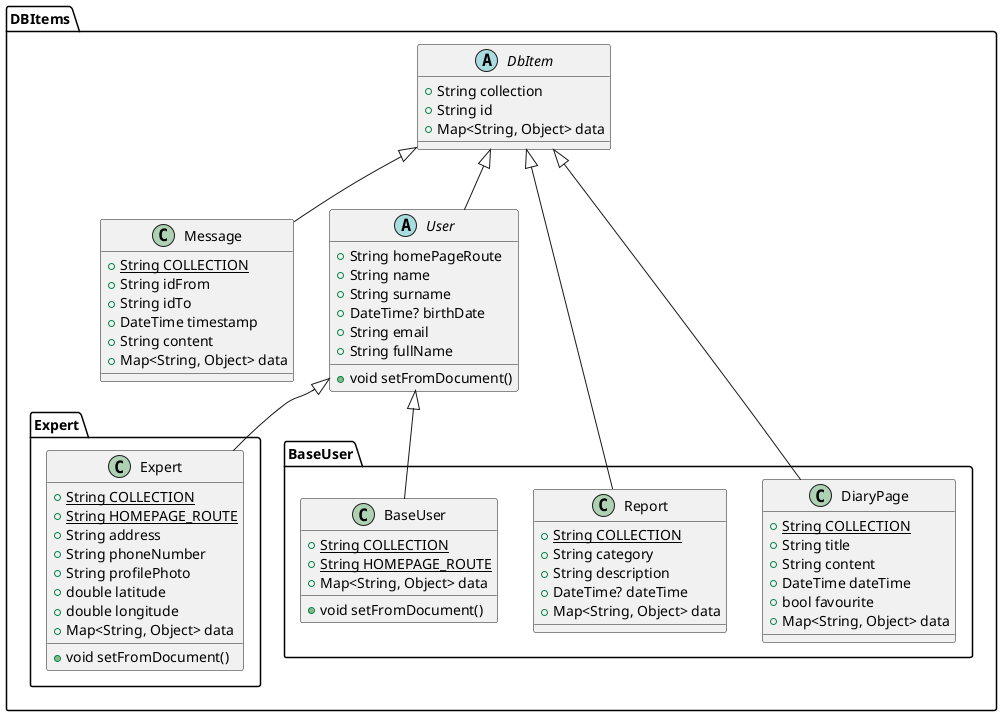 @startuml ModelUML
package DBItems {

  class "Message" {
    {static} +String COLLECTION
    +String idFrom
    +String idTo
    +DateTime timestamp
    +String content
    +Map<String, Object> data
  }

  "DbItem" <|-- "Message"

  abstract class "DbItem" {
    +String collection
    +String id
    +Map<String, Object> data
  }

  abstract class "User" {
    +String homePageRoute
    +String name
    +String surname
    +DateTime? birthDate
    +String email
    +String fullName
    +void setFromDocument()
  }
  "DbItem" <|-- "User"

  package Expert {
    class "Expert" {
      {static} +String COLLECTION
      {static} +String HOMEPAGE_ROUTE
      +String address
      +String phoneNumber
      +String profilePhoto
      +double latitude
      +double longitude
      +Map<String, Object> data
      +void setFromDocument()
    }
    "User" <|-- "Expert"
  }

  package BaseUser {
    class "Report" {
      {static} +String COLLECTION
      +String category
      +String description
      +DateTime? dateTime
      +Map<String, Object> data
    }
    "DbItem" <|-- "Report"

    class "DiaryPage" {
      {static} +String COLLECTION
      +String title
      +String content
      +DateTime dateTime
      +bool favourite
      +Map<String, Object> data
    }

    "DbItem" <|-- "DiaryPage"


    class "BaseUser" {
      {static} +String COLLECTION
      {static} +String HOMEPAGE_ROUTE
      +Map<String, Object> data
      +void setFromDocument()
    }
    "User" <|-- "BaseUser"
  }
}
@enduml